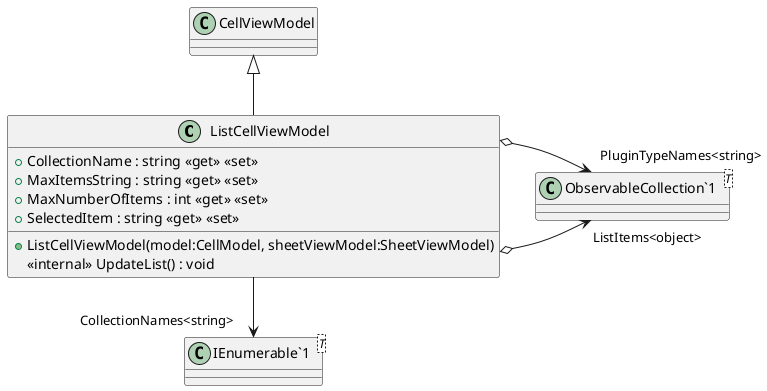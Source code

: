 @startuml
class ListCellViewModel {
    + ListCellViewModel(model:CellModel, sheetViewModel:SheetViewModel)
    + CollectionName : string <<get>> <<set>>
    + MaxItemsString : string <<get>> <<set>>
    + MaxNumberOfItems : int <<get>> <<set>>
    + SelectedItem : string <<get>> <<set>>
    <<internal>> UpdateList() : void
}
class "IEnumerable`1"<T> {
}
class "ObservableCollection`1"<T> {
}
CellViewModel <|-- ListCellViewModel
ListCellViewModel --> "CollectionNames<string>" "IEnumerable`1"
ListCellViewModel o-> "ListItems<object>" "ObservableCollection`1"
ListCellViewModel o-> "PluginTypeNames<string>" "ObservableCollection`1"
@enduml
